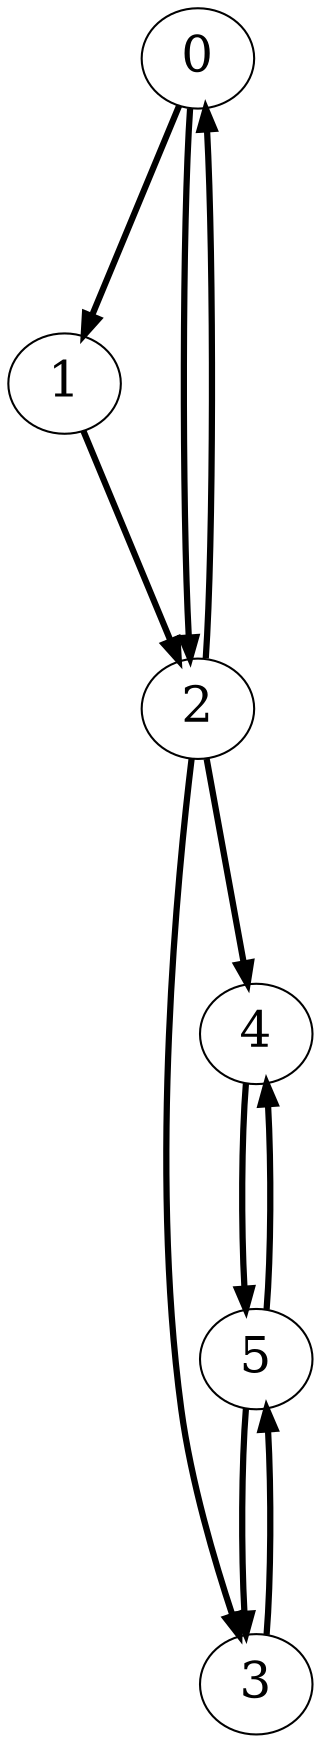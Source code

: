 digraph G {
  graph [fontsize=24]
  edge [fontsize=24]
  node [fontsize=24]
  ranksep = 1.5
  nodesep = .25
  edge [style="setlinewidth(3)"]
    0->1
    0->2
    
    1->2
    
    2->0
    2->3
    2->4
    
    3->5
    
    4->5
    
    5->3
    5->4
}   